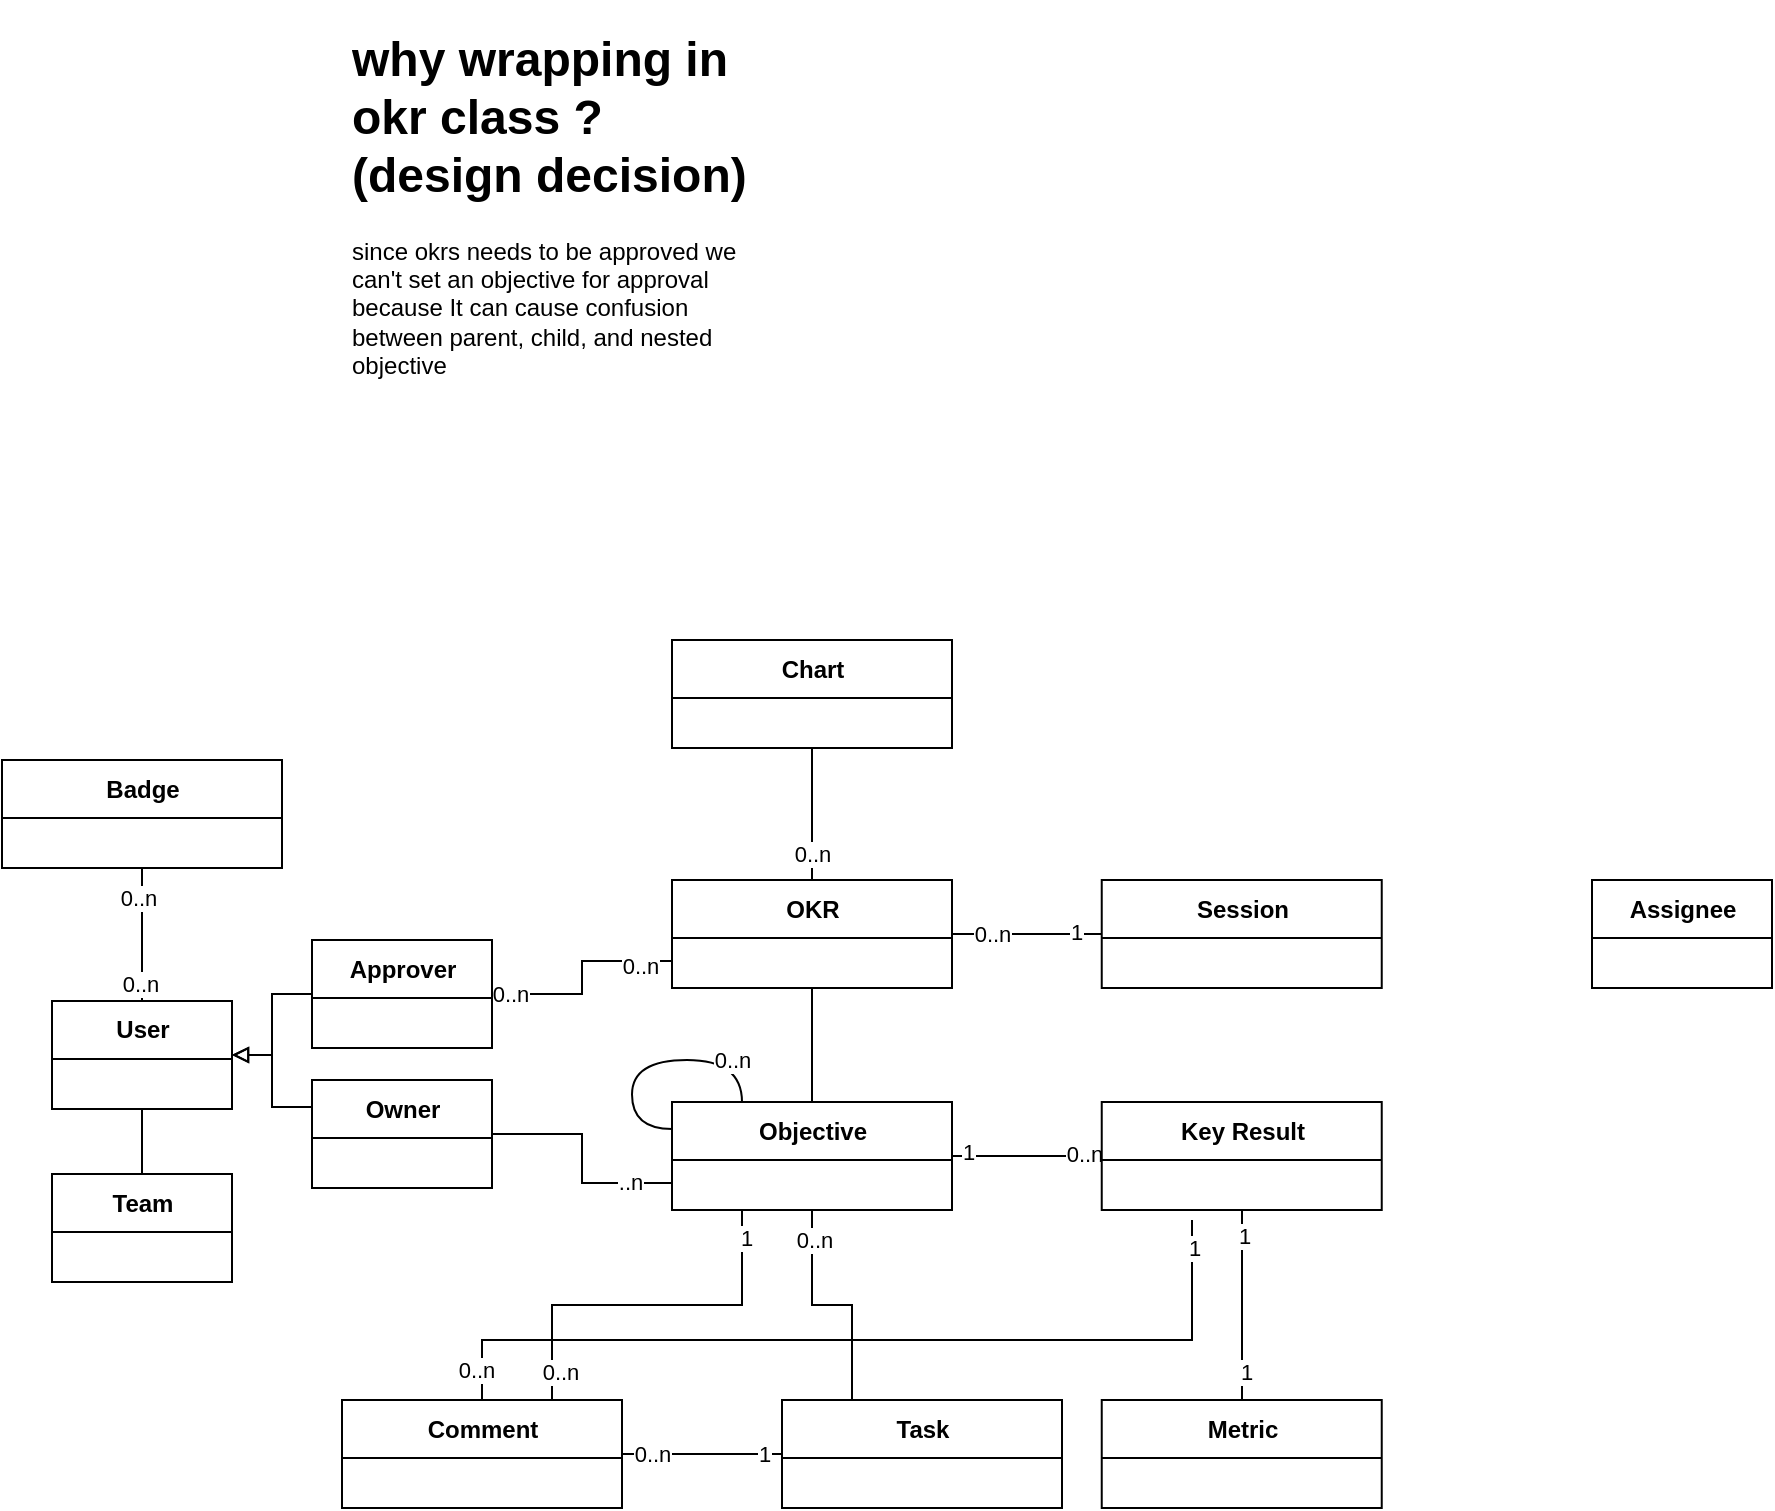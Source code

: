 <mxfile version="17.0.0" type="github">
  <diagram id="W5ZfDLvo8_gCMa8vNS1i" name="Page-1">
    <mxGraphModel dx="1869" dy="1716" grid="1" gridSize="10" guides="1" tooltips="1" connect="1" arrows="1" fold="1" page="1" pageScale="1" pageWidth="850" pageHeight="1100" math="0" shadow="0">
      <root>
        <mxCell id="0" />
        <mxCell id="1" parent="0" />
        <mxCell id="dLR3dukY0bsqCnxzX5Ph-73" style="edgeStyle=elbowEdgeStyle;rounded=0;orthogonalLoop=1;jettySize=auto;elbow=vertical;html=1;entryX=0.5;entryY=0;entryDx=0;entryDy=0;endArrow=none;endFill=0;" edge="1" parent="1" source="dLR3dukY0bsqCnxzX5Ph-20" target="dLR3dukY0bsqCnxzX5Ph-38">
          <mxGeometry relative="1" as="geometry" />
        </mxCell>
        <mxCell id="dLR3dukY0bsqCnxzX5Ph-100" style="edgeStyle=elbowEdgeStyle;shape=connector;rounded=0;orthogonalLoop=1;jettySize=auto;html=1;exitX=1;exitY=0.5;exitDx=0;exitDy=0;entryX=0;entryY=0.5;entryDx=0;entryDy=0;labelBackgroundColor=default;fontFamily=Helvetica;fontSize=11;fontColor=default;startArrow=none;startFill=0;endArrow=none;endFill=0;strokeColor=default;" edge="1" parent="1" source="dLR3dukY0bsqCnxzX5Ph-20" target="dLR3dukY0bsqCnxzX5Ph-27">
          <mxGeometry relative="1" as="geometry" />
        </mxCell>
        <mxCell id="dLR3dukY0bsqCnxzX5Ph-104" value="1" style="edgeLabel;html=1;align=center;verticalAlign=middle;resizable=0;points=[];fontSize=11;fontFamily=Helvetica;fontColor=default;" vertex="1" connectable="0" parent="dLR3dukY0bsqCnxzX5Ph-100">
          <mxGeometry x="0.882" y="1" relative="1" as="geometry">
            <mxPoint x="-9" as="offset" />
          </mxGeometry>
        </mxCell>
        <mxCell id="dLR3dukY0bsqCnxzX5Ph-105" value="0..n" style="edgeLabel;html=1;align=center;verticalAlign=middle;resizable=0;points=[];fontSize=11;fontFamily=Helvetica;fontColor=default;" vertex="1" connectable="0" parent="dLR3dukY0bsqCnxzX5Ph-100">
          <mxGeometry x="-0.782" relative="1" as="geometry">
            <mxPoint x="12" as="offset" />
          </mxGeometry>
        </mxCell>
        <mxCell id="dLR3dukY0bsqCnxzX5Ph-20" value="OKR" style="swimlane;fontStyle=1;align=center;verticalAlign=middle;childLayout=stackLayout;horizontal=1;startSize=29;horizontalStack=0;resizeParent=1;resizeParentMax=0;resizeLast=0;collapsible=0;marginBottom=0;html=1;" vertex="1" parent="1">
          <mxGeometry x="180" y="220" width="140" height="54" as="geometry" />
        </mxCell>
        <mxCell id="dLR3dukY0bsqCnxzX5Ph-69" style="edgeStyle=orthogonalEdgeStyle;rounded=0;orthogonalLoop=1;jettySize=auto;html=1;exitX=0;exitY=0.5;exitDx=0;exitDy=0;endArrow=none;endFill=0;" edge="1" parent="1" source="dLR3dukY0bsqCnxzX5Ph-23" target="dLR3dukY0bsqCnxzX5Ph-38">
          <mxGeometry relative="1" as="geometry" />
        </mxCell>
        <mxCell id="dLR3dukY0bsqCnxzX5Ph-70" value="0..n" style="edgeLabel;html=1;align=center;verticalAlign=middle;resizable=0;points=[];" vertex="1" connectable="0" parent="dLR3dukY0bsqCnxzX5Ph-69">
          <mxGeometry x="-0.766" y="-1" relative="1" as="geometry">
            <mxPoint as="offset" />
          </mxGeometry>
        </mxCell>
        <mxCell id="dLR3dukY0bsqCnxzX5Ph-71" value="1" style="edgeLabel;html=1;align=center;verticalAlign=middle;resizable=0;points=[];" vertex="1" connectable="0" parent="dLR3dukY0bsqCnxzX5Ph-69">
          <mxGeometry x="0.787" y="-2" relative="1" as="geometry">
            <mxPoint as="offset" />
          </mxGeometry>
        </mxCell>
        <mxCell id="dLR3dukY0bsqCnxzX5Ph-23" value="Key Result&lt;span style=&quot;color: rgba(0 , 0 , 0 , 0) ; font-family: monospace ; font-size: 0px ; font-weight: 400&quot;&gt;%3CmxGraphModel%3E%3Croot%3E%3CmxCell%20id%3D%220%22%2F%3E%3CmxCell%20id%3D%221%22%20parent%3D%220%22%2F%3E%3CmxCell%20id%3D%222%22%20value%3D%22OKR%22%20style%3D%22swimlane%3BfontStyle%3D1%3Balign%3Dcenter%3BverticalAlign%3Dmiddle%3BchildLayout%3DstackLayout%3Bhorizontal%3D1%3BstartSize%3D29%3BhorizontalStack%3D0%3BresizeParent%3D1%3BresizeParentMax%3D0%3BresizeLast%3D0%3Bcollapsible%3D0%3BmarginBottom%3D0%3Bhtml%3D1%3B%22%20vertex%3D%221%22%20parent%3D%221%22%3E%3CmxGeometry%20x%3D%22230%22%20y%3D%22270%22%20width%3D%22140%22%20height%3D%2254%22%20as%3D%22geometry%22%2F%3E%3C%2FmxCell%3E%3C%2Froot%3E%3C%2FmxGraphModel%3E&lt;/span&gt;&lt;span style=&quot;color: rgba(0 , 0 , 0 , 0) ; font-family: monospace ; font-size: 0px ; font-weight: 400&quot;&gt;%3CmxGraphModel%3E%3Croot%3E%3CmxCell%20id%3D%220%22%2F%3E%3CmxCell%20id%3D%221%22%20parent%3D%220%22%2F%3E%3CmxCell%20id%3D%222%22%20value%3D%22OKR%22%20style%3D%22swimlane%3BfontStyle%3D1%3Balign%3Dcenter%3BverticalAlign%3Dmiddle%3BchildLayout%3DstackLayout%3Bhorizontal%3D1%3BstartSize%3D29%3BhorizontalStack%3D0%3BresizeParent%3D1%3BresizeParentMax%3D0%3BresizeLast%3D0%3Bcollapsible%3D0%3BmarginBottom%3D0%3Bhtml%3D1%3B%22%20vertex%3D%221%22%20parent%3D%221%22%3E%3CmxGeometry%20x%3D%22230%22%20y%3D%22270%22%20width%3D%22140%22%20height%3D%2254%22%20as%3D%22geometry%22%2F%3E%3C%2FmxCell%3E%3C%2Froot%3E%3C%2FmxGraphModel%3E&lt;/span&gt;" style="swimlane;fontStyle=1;align=center;verticalAlign=middle;childLayout=stackLayout;horizontal=1;startSize=29;horizontalStack=0;resizeParent=1;resizeParentMax=0;resizeLast=0;collapsible=0;marginBottom=0;html=1;" vertex="1" parent="1">
          <mxGeometry x="394.87" y="331" width="140" height="54" as="geometry" />
        </mxCell>
        <mxCell id="dLR3dukY0bsqCnxzX5Ph-27" value="Session" style="swimlane;fontStyle=1;align=center;verticalAlign=middle;childLayout=stackLayout;horizontal=1;startSize=29;horizontalStack=0;resizeParent=1;resizeParentMax=0;resizeLast=0;collapsible=0;marginBottom=0;html=1;" vertex="1" parent="1">
          <mxGeometry x="394.87" y="220" width="140" height="54" as="geometry" />
        </mxCell>
        <mxCell id="dLR3dukY0bsqCnxzX5Ph-96" style="edgeStyle=elbowEdgeStyle;shape=connector;rounded=0;orthogonalLoop=1;jettySize=auto;html=1;exitX=0.5;exitY=1;exitDx=0;exitDy=0;entryX=0.5;entryY=0;entryDx=0;entryDy=0;labelBackgroundColor=default;fontFamily=Helvetica;fontSize=11;fontColor=default;startArrow=none;startFill=0;endArrow=none;endFill=0;strokeColor=default;" edge="1" parent="1" source="dLR3dukY0bsqCnxzX5Ph-28" target="dLR3dukY0bsqCnxzX5Ph-77">
          <mxGeometry relative="1" as="geometry" />
        </mxCell>
        <mxCell id="dLR3dukY0bsqCnxzX5Ph-28" value="User&lt;span style=&quot;color: rgba(0 , 0 , 0 , 0) ; font-family: monospace ; font-size: 0px ; font-weight: 400&quot;&gt;%3CmxGraphModel%3E%3Croot%3E%3CmxCell%20id%3D%220%22%2F%3E%3CmxCell%20id%3D%221%22%20parent%3D%220%22%2F%3E%3CmxCell%20id%3D%222%22%20value%3D%22Key%20Result%26lt%3Bspan%20style%3D%26quot%3Bcolor%3A%20rgba(0%20%2C%200%20%2C%200%20%2C%200)%20%3B%20font-family%3A%20monospace%20%3B%20font-size%3A%200px%20%3B%20font-weight%3A%20400%26quot%3B%26gt%3B%253CmxGraphModel%253E%253Croot%253E%253CmxCell%2520id%253D%25220%2522%252F%253E%253CmxCell%2520id%253D%25221%2522%2520parent%253D%25220%2522%252F%253E%253CmxCell%2520id%253D%25222%2522%2520value%253D%2522OKR%2522%2520style%253D%2522swimlane%253BfontStyle%253D1%253Balign%253Dcenter%253BverticalAlign%253Dmiddle%253BchildLayout%253DstackLayout%253Bhorizontal%253D1%253BstartSize%253D29%253BhorizontalStack%253D0%253BresizeParent%253D1%253BresizeParentMax%253D0%253BresizeLast%253D0%253Bcollapsible%253D0%253BmarginBottom%253D0%253Bhtml%253D1%253B%2522%2520vertex%253D%25221%2522%2520parent%253D%25221%2522%253E%253CmxGeometry%2520x%253D%2522230%2522%2520y%253D%2522270%2522%2520width%253D%2522140%2522%2520height%253D%252254%2522%2520as%253D%2522geometry%2522%252F%253E%253C%252FmxCell%253E%253C%252Froot%253E%253C%252FmxGraphModel%253E%26lt%3B%2Fspan%26gt%3B%26lt%3Bspan%20style%3D%26quot%3Bcolor%3A%20rgba(0%20%2C%200%20%2C%200%20%2C%200)%20%3B%20font-family%3A%20monospace%20%3B%20font-size%3A%200px%20%3B%20font-weight%3A%20400%26quot%3B%26gt%3B%253CmxGraphModel%253E%253Croot%253E%253CmxCell%2520id%253D%25220%2522%252F%253E%253CmxCell%2520id%253D%25221%2522%2520parent%253D%25220%2522%252F%253E%253CmxCell%2520id%253D%25222%2522%2520value%253D%2522OKR%2522%2520style%253D%2522swimlane%253BfontStyle%253D1%253Balign%253Dcenter%253BverticalAlign%253Dmiddle%253BchildLayout%253DstackLayout%253Bhorizontal%253D1%253BstartSize%253D29%253BhorizontalStack%253D0%253BresizeParent%253D1%253BresizeParentMax%253D0%253BresizeLast%253D0%253Bcollapsible%253D0%253BmarginBottom%253D0%253Bhtml%253D1%253B%2522%2520vertex%253D%25221%2522%2520parent%253D%25221%2522%253E%253CmxGeometry%2520x%253D%2522230%2522%2520y%253D%2522270%2522%2520width%253D%2522140%2522%2520height%253D%252254%2522%2520as%253D%2522geometry%2522%252F%253E%253C%252FmxCell%253E%253C%252Froot%253E%253C%252FmxGraphModel%253E%26lt%3B%2Fspan%26gt%3B%22%20style%3D%22swimlane%3BfontStyle%3D1%3Balign%3Dcenter%3BverticalAlign%3Dmiddle%3BchildLayout%3DstackLayout%3Bhorizontal%3D1%3BstartSize%3D29%3BhorizontalStack%3D0%3BresizeParent%3D1%3BresizeParentMax%3D0%3BresizeLast%3D0%3Bcollapsible%3D0%3BmarginBottom%3D0%3Bhtml%3D1%3B%22%20vertex%3D%221%22%20parent%3D%221%22%3E%3CmxGeometry%20x%3D%22500%22%20y%3D%22350%22%20width%3D%22140%22%20height%3D%2254%22%20as%3D%22geometry%22%2F%3E%3C%2FmxCell%3E%3C%2Froot%3E%3C%2FmxGraphModel%3E&lt;/span&gt;" style="swimlane;fontStyle=1;align=center;verticalAlign=middle;childLayout=stackLayout;horizontal=1;startSize=29;horizontalStack=0;resizeParent=1;resizeParentMax=0;resizeLast=0;collapsible=0;marginBottom=0;html=1;" vertex="1" parent="1">
          <mxGeometry x="-130" y="280.5" width="90" height="54" as="geometry" />
        </mxCell>
        <mxCell id="dLR3dukY0bsqCnxzX5Ph-62" style="edgeStyle=elbowEdgeStyle;rounded=0;orthogonalLoop=1;jettySize=auto;html=1;entryX=0;entryY=0.75;entryDx=0;entryDy=0;endArrow=none;endFill=0;exitX=1;exitY=0.5;exitDx=0;exitDy=0;" edge="1" parent="1" source="dLR3dukY0bsqCnxzX5Ph-29" target="dLR3dukY0bsqCnxzX5Ph-38">
          <mxGeometry relative="1" as="geometry" />
        </mxCell>
        <mxCell id="dLR3dukY0bsqCnxzX5Ph-65" value="..n" style="edgeLabel;html=1;align=center;verticalAlign=middle;resizable=0;points=[];" vertex="1" connectable="0" parent="dLR3dukY0bsqCnxzX5Ph-62">
          <mxGeometry x="0.901" y="1" relative="1" as="geometry">
            <mxPoint x="-16" as="offset" />
          </mxGeometry>
        </mxCell>
        <mxCell id="dLR3dukY0bsqCnxzX5Ph-98" style="edgeStyle=elbowEdgeStyle;shape=connector;rounded=0;orthogonalLoop=1;jettySize=auto;html=1;exitX=0;exitY=0.25;exitDx=0;exitDy=0;entryX=1;entryY=0.5;entryDx=0;entryDy=0;labelBackgroundColor=default;fontFamily=Helvetica;fontSize=11;fontColor=default;startArrow=none;startFill=0;endArrow=block;endFill=0;strokeColor=default;" edge="1" parent="1" source="dLR3dukY0bsqCnxzX5Ph-29" target="dLR3dukY0bsqCnxzX5Ph-28">
          <mxGeometry relative="1" as="geometry" />
        </mxCell>
        <mxCell id="dLR3dukY0bsqCnxzX5Ph-29" value="Owner" style="swimlane;fontStyle=1;align=center;verticalAlign=middle;childLayout=stackLayout;horizontal=1;startSize=29;horizontalStack=0;resizeParent=1;resizeParentMax=0;resizeLast=0;collapsible=0;marginBottom=0;html=1;" vertex="1" parent="1">
          <mxGeometry y="320" width="90" height="54" as="geometry" />
        </mxCell>
        <mxCell id="dLR3dukY0bsqCnxzX5Ph-30" value="Assignee" style="swimlane;fontStyle=1;align=center;verticalAlign=middle;childLayout=stackLayout;horizontal=1;startSize=29;horizontalStack=0;resizeParent=1;resizeParentMax=0;resizeLast=0;collapsible=0;marginBottom=0;html=1;" vertex="1" parent="1">
          <mxGeometry x="640" y="220" width="90" height="54" as="geometry" />
        </mxCell>
        <mxCell id="dLR3dukY0bsqCnxzX5Ph-118" style="edgeStyle=elbowEdgeStyle;shape=connector;rounded=0;orthogonalLoop=1;jettySize=auto;elbow=vertical;html=1;entryX=0.5;entryY=0;entryDx=0;entryDy=0;labelBackgroundColor=default;fontFamily=Helvetica;fontSize=11;fontColor=default;startArrow=none;startFill=0;endArrow=none;endFill=0;strokeColor=default;" edge="1" parent="1" source="dLR3dukY0bsqCnxzX5Ph-31" target="dLR3dukY0bsqCnxzX5Ph-28">
          <mxGeometry relative="1" as="geometry" />
        </mxCell>
        <mxCell id="dLR3dukY0bsqCnxzX5Ph-119" value="0..n" style="edgeLabel;html=1;align=center;verticalAlign=middle;resizable=0;points=[];fontSize=11;fontFamily=Helvetica;fontColor=default;" vertex="1" connectable="0" parent="dLR3dukY0bsqCnxzX5Ph-118">
          <mxGeometry x="0.725" y="-1" relative="1" as="geometry">
            <mxPoint as="offset" />
          </mxGeometry>
        </mxCell>
        <mxCell id="dLR3dukY0bsqCnxzX5Ph-120" value="0..n" style="edgeLabel;html=1;align=center;verticalAlign=middle;resizable=0;points=[];fontSize=11;fontFamily=Helvetica;fontColor=default;" vertex="1" connectable="0" parent="dLR3dukY0bsqCnxzX5Ph-118">
          <mxGeometry x="-0.549" y="-2" relative="1" as="geometry">
            <mxPoint as="offset" />
          </mxGeometry>
        </mxCell>
        <mxCell id="dLR3dukY0bsqCnxzX5Ph-31" value="Badge" style="swimlane;fontStyle=1;align=center;verticalAlign=middle;childLayout=stackLayout;horizontal=1;startSize=29;horizontalStack=0;resizeParent=1;resizeParentMax=0;resizeLast=0;collapsible=0;marginBottom=0;html=1;" vertex="1" parent="1">
          <mxGeometry x="-155" y="160" width="140" height="54" as="geometry" />
        </mxCell>
        <mxCell id="dLR3dukY0bsqCnxzX5Ph-112" style="edgeStyle=elbowEdgeStyle;shape=connector;rounded=0;orthogonalLoop=1;jettySize=auto;html=1;exitX=0.75;exitY=0;exitDx=0;exitDy=0;entryX=0.25;entryY=1;entryDx=0;entryDy=0;labelBackgroundColor=default;fontFamily=Helvetica;fontSize=11;fontColor=default;startArrow=none;startFill=0;endArrow=none;endFill=0;strokeColor=default;elbow=vertical;" edge="1" parent="1" source="dLR3dukY0bsqCnxzX5Ph-32" target="dLR3dukY0bsqCnxzX5Ph-38">
          <mxGeometry relative="1" as="geometry" />
        </mxCell>
        <mxCell id="dLR3dukY0bsqCnxzX5Ph-113" value="1" style="edgeLabel;html=1;align=center;verticalAlign=middle;resizable=0;points=[];fontSize=11;fontFamily=Helvetica;fontColor=default;" vertex="1" connectable="0" parent="dLR3dukY0bsqCnxzX5Ph-112">
          <mxGeometry x="0.859" y="-2" relative="1" as="geometry">
            <mxPoint as="offset" />
          </mxGeometry>
        </mxCell>
        <mxCell id="dLR3dukY0bsqCnxzX5Ph-114" value="0..n" style="edgeLabel;html=1;align=center;verticalAlign=middle;resizable=0;points=[];fontSize=11;fontFamily=Helvetica;fontColor=default;" vertex="1" connectable="0" parent="dLR3dukY0bsqCnxzX5Ph-112">
          <mxGeometry x="-0.849" y="-4" relative="1" as="geometry">
            <mxPoint as="offset" />
          </mxGeometry>
        </mxCell>
        <mxCell id="dLR3dukY0bsqCnxzX5Ph-115" style="edgeStyle=elbowEdgeStyle;shape=connector;rounded=0;orthogonalLoop=1;jettySize=auto;elbow=vertical;html=1;entryX=0;entryY=0.5;entryDx=0;entryDy=0;labelBackgroundColor=default;fontFamily=Helvetica;fontSize=11;fontColor=default;startArrow=none;startFill=0;endArrow=none;endFill=0;strokeColor=default;" edge="1" parent="1" source="dLR3dukY0bsqCnxzX5Ph-32" target="dLR3dukY0bsqCnxzX5Ph-33">
          <mxGeometry relative="1" as="geometry">
            <Array as="points">
              <mxPoint x="180" y="507" />
            </Array>
          </mxGeometry>
        </mxCell>
        <mxCell id="dLR3dukY0bsqCnxzX5Ph-124" value="0..n" style="edgeLabel;html=1;align=center;verticalAlign=middle;resizable=0;points=[];fontSize=11;fontFamily=Helvetica;fontColor=default;" vertex="1" connectable="0" parent="dLR3dukY0bsqCnxzX5Ph-115">
          <mxGeometry x="-0.054" y="1" relative="1" as="geometry">
            <mxPoint x="-23" y="1" as="offset" />
          </mxGeometry>
        </mxCell>
        <mxCell id="dLR3dukY0bsqCnxzX5Ph-125" value="1" style="edgeLabel;html=1;align=center;verticalAlign=middle;resizable=0;points=[];fontSize=11;fontFamily=Helvetica;fontColor=default;" vertex="1" connectable="0" parent="dLR3dukY0bsqCnxzX5Ph-115">
          <mxGeometry x="0.776" relative="1" as="geometry">
            <mxPoint as="offset" />
          </mxGeometry>
        </mxCell>
        <mxCell id="dLR3dukY0bsqCnxzX5Ph-126" style="edgeStyle=elbowEdgeStyle;shape=connector;rounded=0;orthogonalLoop=1;jettySize=auto;elbow=vertical;html=1;exitX=0.5;exitY=0;exitDx=0;exitDy=0;labelBackgroundColor=default;fontFamily=Helvetica;fontSize=11;fontColor=default;startArrow=none;startFill=0;endArrow=none;endFill=0;strokeColor=default;" edge="1" parent="1" source="dLR3dukY0bsqCnxzX5Ph-32">
          <mxGeometry relative="1" as="geometry">
            <mxPoint x="440" y="390" as="targetPoint" />
            <Array as="points">
              <mxPoint x="260" y="450" />
            </Array>
          </mxGeometry>
        </mxCell>
        <mxCell id="dLR3dukY0bsqCnxzX5Ph-127" value="1" style="edgeLabel;html=1;align=center;verticalAlign=middle;resizable=0;points=[];fontSize=11;fontFamily=Helvetica;fontColor=default;" vertex="1" connectable="0" parent="dLR3dukY0bsqCnxzX5Ph-126">
          <mxGeometry x="0.939" y="-1" relative="1" as="geometry">
            <mxPoint as="offset" />
          </mxGeometry>
        </mxCell>
        <mxCell id="dLR3dukY0bsqCnxzX5Ph-128" value="0..n" style="edgeLabel;html=1;align=center;verticalAlign=middle;resizable=0;points=[];fontSize=11;fontFamily=Helvetica;fontColor=default;" vertex="1" connectable="0" parent="dLR3dukY0bsqCnxzX5Ph-126">
          <mxGeometry x="-0.93" y="3" relative="1" as="geometry">
            <mxPoint as="offset" />
          </mxGeometry>
        </mxCell>
        <mxCell id="dLR3dukY0bsqCnxzX5Ph-32" value="Comment" style="swimlane;fontStyle=1;align=center;verticalAlign=middle;childLayout=stackLayout;horizontal=1;startSize=29;horizontalStack=0;resizeParent=1;resizeParentMax=0;resizeLast=0;collapsible=0;marginBottom=0;html=1;" vertex="1" parent="1">
          <mxGeometry x="15" y="480" width="140" height="54" as="geometry" />
        </mxCell>
        <mxCell id="dLR3dukY0bsqCnxzX5Ph-33" value="Task" style="swimlane;fontStyle=1;align=center;verticalAlign=middle;childLayout=stackLayout;horizontal=1;startSize=29;horizontalStack=0;resizeParent=1;resizeParentMax=0;resizeLast=0;collapsible=0;marginBottom=0;html=1;" vertex="1" parent="1">
          <mxGeometry x="235" y="480" width="140" height="54" as="geometry" />
        </mxCell>
        <mxCell id="dLR3dukY0bsqCnxzX5Ph-74" style="edgeStyle=elbowEdgeStyle;rounded=0;orthogonalLoop=1;jettySize=auto;html=1;endArrow=none;endFill=0;entryX=0;entryY=0.75;entryDx=0;entryDy=0;exitX=1;exitY=0.5;exitDx=0;exitDy=0;" edge="1" parent="1" source="dLR3dukY0bsqCnxzX5Ph-35" target="dLR3dukY0bsqCnxzX5Ph-20">
          <mxGeometry relative="1" as="geometry" />
        </mxCell>
        <mxCell id="dLR3dukY0bsqCnxzX5Ph-75" value="0..n" style="edgeLabel;html=1;align=center;verticalAlign=middle;resizable=0;points=[];" vertex="1" connectable="0" parent="dLR3dukY0bsqCnxzX5Ph-74">
          <mxGeometry x="0.876" y="-2" relative="1" as="geometry">
            <mxPoint x="-10" as="offset" />
          </mxGeometry>
        </mxCell>
        <mxCell id="dLR3dukY0bsqCnxzX5Ph-76" value="0..n" style="edgeLabel;html=1;align=center;verticalAlign=middle;resizable=0;points=[];" vertex="1" connectable="0" parent="dLR3dukY0bsqCnxzX5Ph-74">
          <mxGeometry x="-0.838" relative="1" as="geometry">
            <mxPoint as="offset" />
          </mxGeometry>
        </mxCell>
        <mxCell id="dLR3dukY0bsqCnxzX5Ph-97" style="edgeStyle=elbowEdgeStyle;shape=connector;rounded=0;orthogonalLoop=1;jettySize=auto;html=1;exitX=0;exitY=0.5;exitDx=0;exitDy=0;entryX=1;entryY=0.5;entryDx=0;entryDy=0;labelBackgroundColor=default;fontFamily=Helvetica;fontSize=11;fontColor=default;startArrow=none;startFill=0;endArrow=block;endFill=0;strokeColor=default;" edge="1" parent="1" source="dLR3dukY0bsqCnxzX5Ph-35" target="dLR3dukY0bsqCnxzX5Ph-28">
          <mxGeometry relative="1" as="geometry" />
        </mxCell>
        <mxCell id="dLR3dukY0bsqCnxzX5Ph-35" value="Approver" style="swimlane;fontStyle=1;align=center;verticalAlign=middle;childLayout=stackLayout;horizontal=1;startSize=29;horizontalStack=0;resizeParent=1;resizeParentMax=0;resizeLast=0;collapsible=0;marginBottom=0;html=1;" vertex="1" parent="1">
          <mxGeometry y="250" width="90" height="54" as="geometry" />
        </mxCell>
        <mxCell id="dLR3dukY0bsqCnxzX5Ph-107" style="edgeStyle=elbowEdgeStyle;shape=connector;rounded=0;orthogonalLoop=1;jettySize=auto;html=1;entryX=0.5;entryY=1;entryDx=0;entryDy=0;labelBackgroundColor=default;fontFamily=Helvetica;fontSize=11;fontColor=default;startArrow=none;startFill=0;endArrow=none;endFill=0;strokeColor=default;" edge="1" parent="1" source="dLR3dukY0bsqCnxzX5Ph-36" target="dLR3dukY0bsqCnxzX5Ph-23">
          <mxGeometry relative="1" as="geometry" />
        </mxCell>
        <mxCell id="dLR3dukY0bsqCnxzX5Ph-108" value="1" style="edgeLabel;html=1;align=center;verticalAlign=middle;resizable=0;points=[];fontSize=11;fontFamily=Helvetica;fontColor=default;" vertex="1" connectable="0" parent="dLR3dukY0bsqCnxzX5Ph-107">
          <mxGeometry x="-0.707" y="-2" relative="1" as="geometry">
            <mxPoint as="offset" />
          </mxGeometry>
        </mxCell>
        <mxCell id="dLR3dukY0bsqCnxzX5Ph-109" value="1" style="edgeLabel;html=1;align=center;verticalAlign=middle;resizable=0;points=[];fontSize=11;fontFamily=Helvetica;fontColor=default;" vertex="1" connectable="0" parent="dLR3dukY0bsqCnxzX5Ph-107">
          <mxGeometry x="0.728" y="-1" relative="1" as="geometry">
            <mxPoint as="offset" />
          </mxGeometry>
        </mxCell>
        <mxCell id="dLR3dukY0bsqCnxzX5Ph-36" value="Metric" style="swimlane;fontStyle=1;align=center;verticalAlign=middle;childLayout=stackLayout;horizontal=1;startSize=29;horizontalStack=0;resizeParent=1;resizeParentMax=0;resizeLast=0;collapsible=0;marginBottom=0;html=1;" vertex="1" parent="1">
          <mxGeometry x="394.87" y="480" width="140" height="54" as="geometry" />
        </mxCell>
        <mxCell id="dLR3dukY0bsqCnxzX5Ph-57" value="" style="group" vertex="1" connectable="0" parent="1">
          <mxGeometry x="170" y="320" width="150" height="65" as="geometry" />
        </mxCell>
        <mxCell id="dLR3dukY0bsqCnxzX5Ph-38" value="Objective" style="swimlane;fontStyle=1;align=center;verticalAlign=middle;childLayout=stackLayout;horizontal=1;startSize=29;horizontalStack=0;resizeParent=1;resizeParentMax=0;resizeLast=0;collapsible=0;marginBottom=0;html=1;" vertex="1" parent="dLR3dukY0bsqCnxzX5Ph-57">
          <mxGeometry x="10" y="11" width="140" height="54" as="geometry" />
        </mxCell>
        <mxCell id="dLR3dukY0bsqCnxzX5Ph-55" style="edgeStyle=orthogonalEdgeStyle;rounded=0;orthogonalLoop=1;jettySize=auto;html=1;exitX=0;exitY=0.25;exitDx=0;exitDy=0;entryX=0.25;entryY=0;entryDx=0;entryDy=0;endArrow=none;endFill=0;curved=1;" edge="1" parent="dLR3dukY0bsqCnxzX5Ph-57" source="dLR3dukY0bsqCnxzX5Ph-38" target="dLR3dukY0bsqCnxzX5Ph-38">
          <mxGeometry relative="1" as="geometry">
            <Array as="points">
              <mxPoint x="-10" y="25" />
              <mxPoint x="-10" y="-10" />
              <mxPoint x="45" y="-10" />
            </Array>
          </mxGeometry>
        </mxCell>
        <mxCell id="dLR3dukY0bsqCnxzX5Ph-56" value="0..n" style="edgeLabel;html=1;align=center;verticalAlign=middle;resizable=0;points=[];" vertex="1" connectable="0" parent="dLR3dukY0bsqCnxzX5Ph-55">
          <mxGeometry x="0.473" y="-2" relative="1" as="geometry">
            <mxPoint x="8" y="-2" as="offset" />
          </mxGeometry>
        </mxCell>
        <mxCell id="dLR3dukY0bsqCnxzX5Ph-58" style="rounded=0;orthogonalLoop=1;jettySize=auto;html=1;entryX=0.25;entryY=0;entryDx=0;entryDy=0;endArrow=none;endFill=0;edgeStyle=orthogonalEdgeStyle;" edge="1" parent="1" source="dLR3dukY0bsqCnxzX5Ph-38" target="dLR3dukY0bsqCnxzX5Ph-33">
          <mxGeometry relative="1" as="geometry" />
        </mxCell>
        <mxCell id="dLR3dukY0bsqCnxzX5Ph-61" value="0..n" style="edgeLabel;html=1;align=center;verticalAlign=middle;resizable=0;points=[];" vertex="1" connectable="0" parent="dLR3dukY0bsqCnxzX5Ph-58">
          <mxGeometry x="-0.746" y="1" relative="1" as="geometry">
            <mxPoint as="offset" />
          </mxGeometry>
        </mxCell>
        <mxCell id="dLR3dukY0bsqCnxzX5Ph-67" value="&lt;h1&gt;why wrapping in okr class ? (design decision)&lt;/h1&gt;&lt;p&gt;since okrs needs to be approved we can&#39;t set an objective for approval because It can cause confusion between parent, child, and nested objective&lt;/p&gt;" style="text;html=1;strokeColor=none;fillColor=none;spacing=5;spacingTop=-20;whiteSpace=wrap;overflow=hidden;rounded=0;sketch=1;" vertex="1" parent="1">
          <mxGeometry x="15" y="-210" width="220" height="200" as="geometry" />
        </mxCell>
        <mxCell id="dLR3dukY0bsqCnxzX5Ph-77" value="Team" style="swimlane;fontStyle=1;align=center;verticalAlign=middle;childLayout=stackLayout;horizontal=1;startSize=29;horizontalStack=0;resizeParent=1;resizeParentMax=0;resizeLast=0;collapsible=0;marginBottom=0;html=1;" vertex="1" parent="1">
          <mxGeometry x="-130" y="367" width="90" height="54" as="geometry" />
        </mxCell>
        <mxCell id="dLR3dukY0bsqCnxzX5Ph-122" style="edgeStyle=elbowEdgeStyle;shape=connector;rounded=0;orthogonalLoop=1;jettySize=auto;elbow=vertical;html=1;entryX=0.5;entryY=0;entryDx=0;entryDy=0;labelBackgroundColor=default;fontFamily=Helvetica;fontSize=11;fontColor=default;startArrow=none;startFill=0;endArrow=none;endFill=0;strokeColor=default;" edge="1" parent="1" source="dLR3dukY0bsqCnxzX5Ph-121" target="dLR3dukY0bsqCnxzX5Ph-20">
          <mxGeometry relative="1" as="geometry" />
        </mxCell>
        <mxCell id="dLR3dukY0bsqCnxzX5Ph-123" value="0..n" style="edgeLabel;html=1;align=center;verticalAlign=middle;resizable=0;points=[];fontSize=11;fontFamily=Helvetica;fontColor=default;" vertex="1" connectable="0" parent="dLR3dukY0bsqCnxzX5Ph-122">
          <mxGeometry x="0.584" relative="1" as="geometry">
            <mxPoint as="offset" />
          </mxGeometry>
        </mxCell>
        <mxCell id="dLR3dukY0bsqCnxzX5Ph-121" value="Chart" style="swimlane;fontStyle=1;align=center;verticalAlign=middle;childLayout=stackLayout;horizontal=1;startSize=29;horizontalStack=0;resizeParent=1;resizeParentMax=0;resizeLast=0;collapsible=0;marginBottom=0;html=1;" vertex="1" parent="1">
          <mxGeometry x="180" y="100" width="140" height="54" as="geometry" />
        </mxCell>
      </root>
    </mxGraphModel>
  </diagram>
</mxfile>
